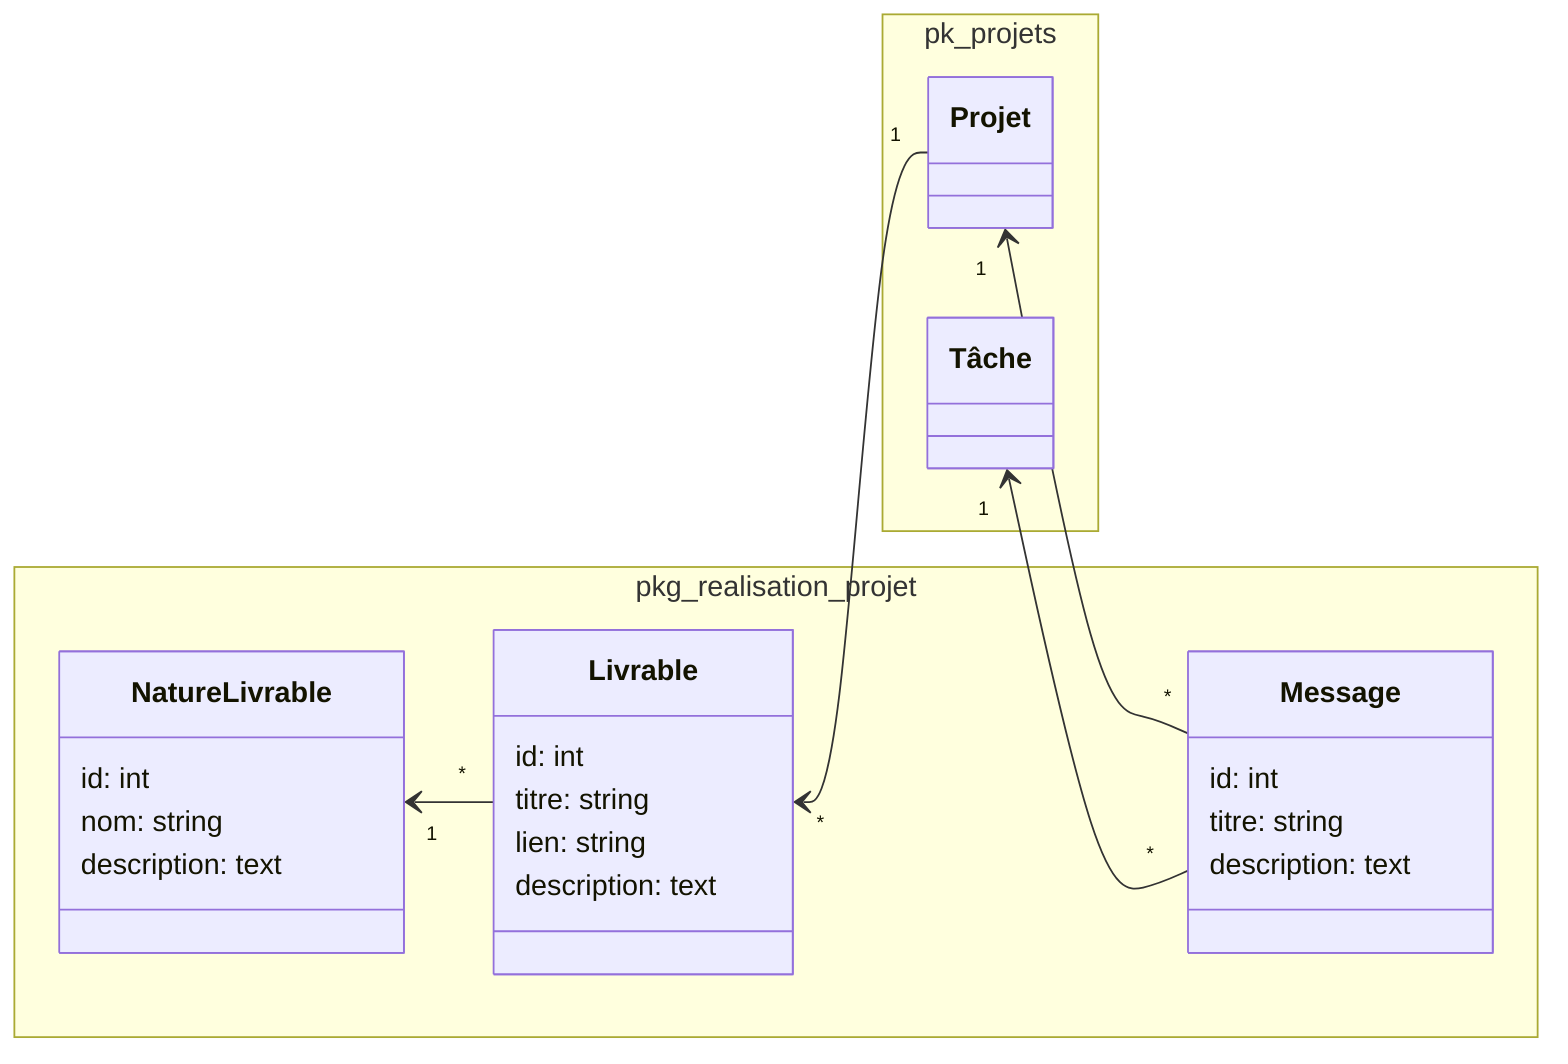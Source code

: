 classDiagram

direction RL

namespace pk_projets {
class Projet
class Tâche
}
namespace pkg_realisation_projet {


  class Livrable {
    id: int
    titre: string
    lien: string
    description: text
  }

   class NatureLivrable {
    id: int
    nom: string
    description: text
  }

  class Message {
    id: int
    titre: string
    description: text
  }

}

Projet "1" --> "*" Livrable
Livrable "*" --> "1" NatureLivrable
Message "*"--> "1" Tâche
Message "*"--> "1" Projet